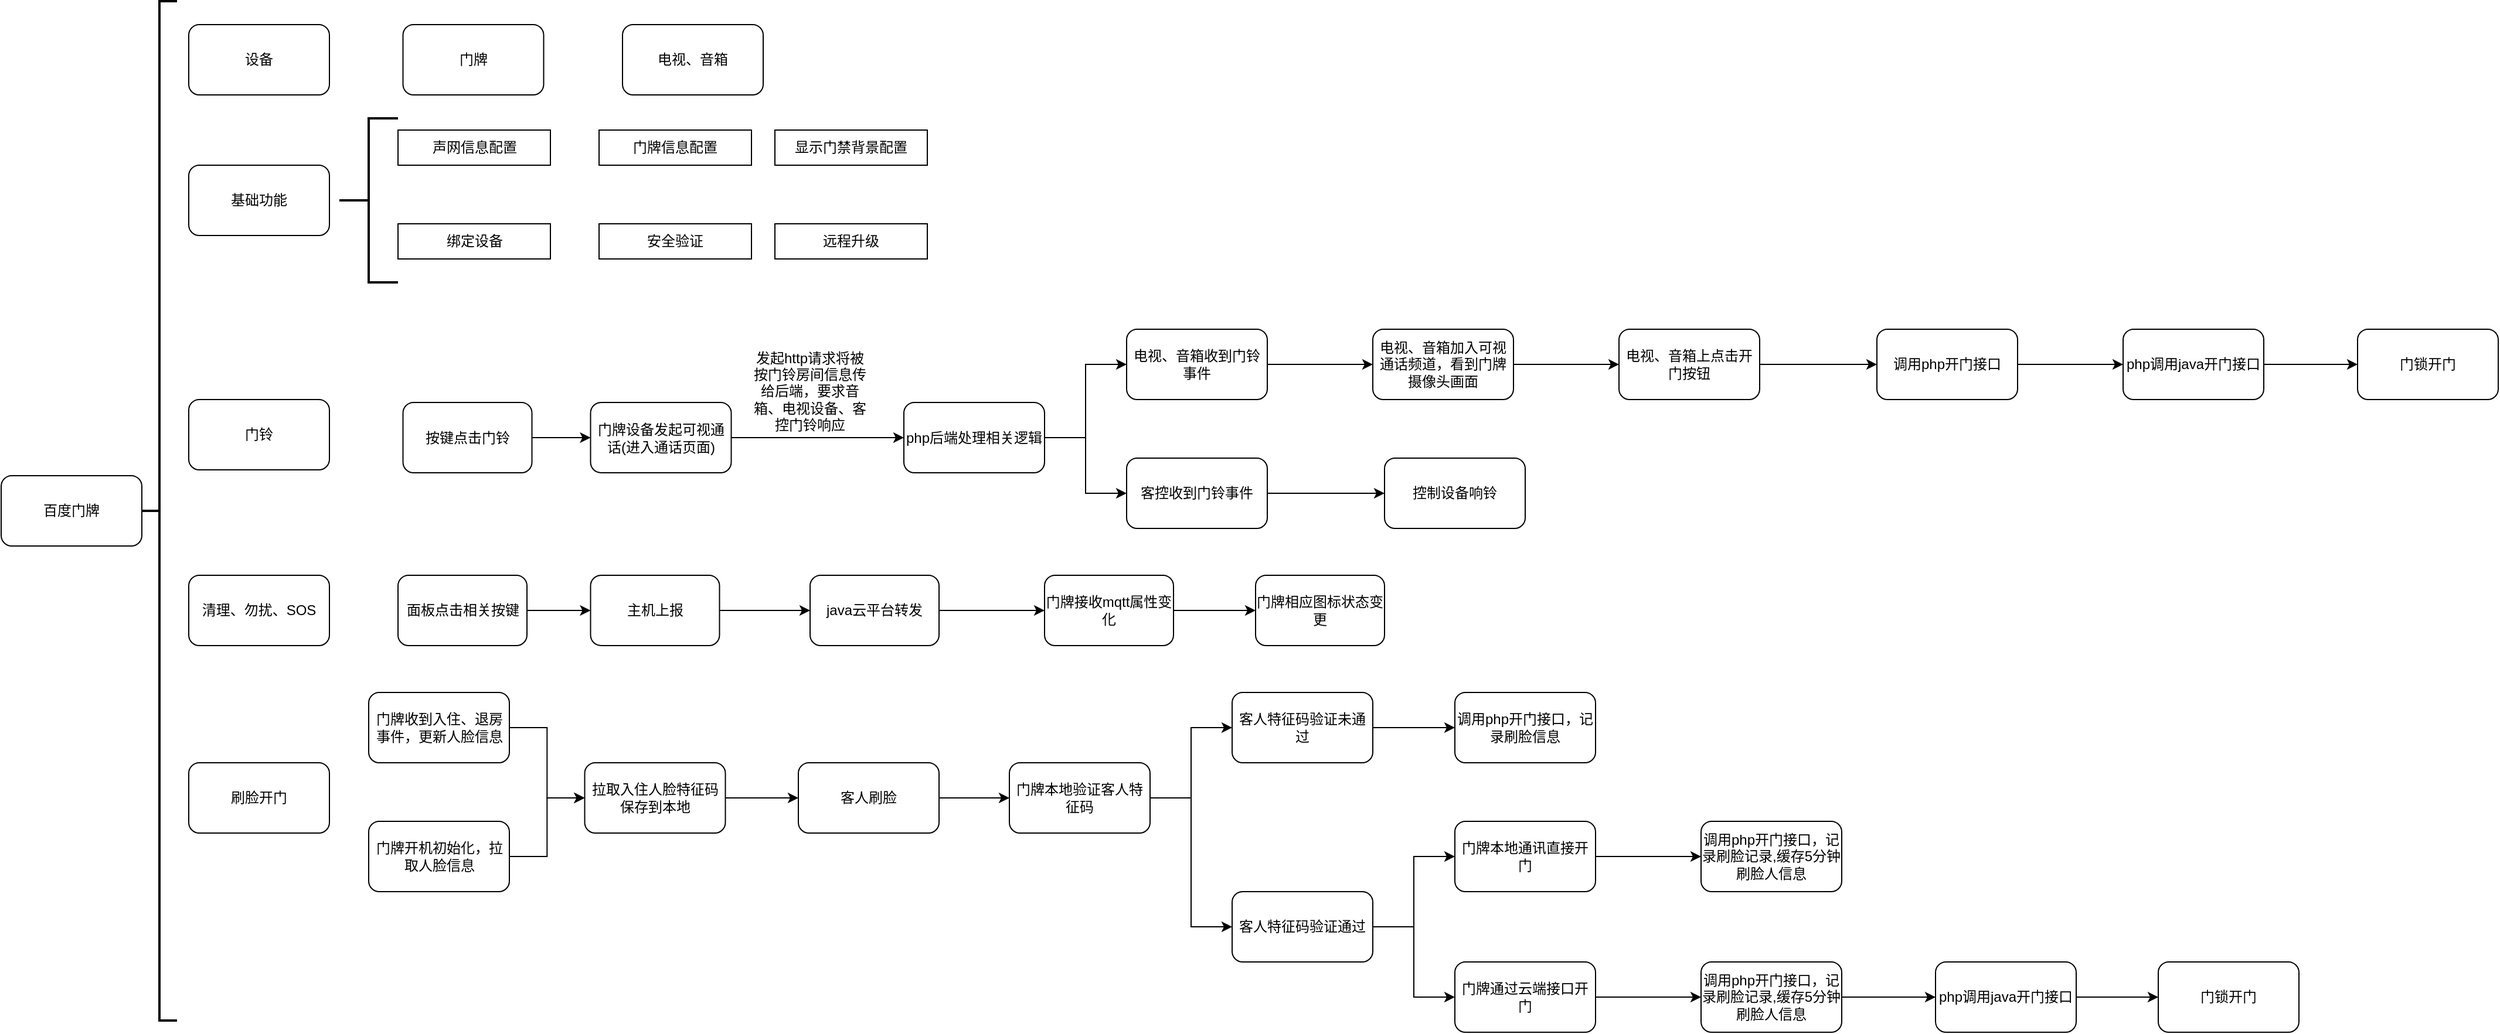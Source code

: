 <mxfile version="22.0.8" type="github">
  <diagram name="第 1 页" id="fPgfxLH1vUaf4vWl7ehr">
    <mxGraphModel dx="1034" dy="432" grid="1" gridSize="10" guides="1" tooltips="1" connect="1" arrows="1" fold="1" page="1" pageScale="1" pageWidth="827" pageHeight="1169" math="0" shadow="0">
      <root>
        <mxCell id="0" />
        <mxCell id="1" parent="0" />
        <mxCell id="tCNvh4tEcVVTbbnTu76i-1" value="百度门牌" style="rounded=1;whiteSpace=wrap;html=1;" vertex="1" parent="1">
          <mxGeometry x="100" y="655" width="120" height="60" as="geometry" />
        </mxCell>
        <mxCell id="tCNvh4tEcVVTbbnTu76i-2" value="" style="strokeWidth=2;html=1;shape=mxgraph.flowchart.annotation_2;align=left;labelPosition=right;pointerEvents=1;" vertex="1" parent="1">
          <mxGeometry x="220" y="250" width="30" height="870" as="geometry" />
        </mxCell>
        <mxCell id="tCNvh4tEcVVTbbnTu76i-3" value="基础功能" style="rounded=1;whiteSpace=wrap;html=1;" vertex="1" parent="1">
          <mxGeometry x="260" y="390" width="120" height="60" as="geometry" />
        </mxCell>
        <mxCell id="tCNvh4tEcVVTbbnTu76i-4" value="" style="strokeWidth=2;html=1;shape=mxgraph.flowchart.annotation_2;align=left;labelPosition=right;pointerEvents=1;points=[[0,0.5,0,0,0],[0.5,0,0,0,0],[0.5,1,0,0,0],[1,0,0,0,0],[1,0.5,0,0,0],[1,1,0,0,0]];" vertex="1" parent="1">
          <mxGeometry x="388.5" y="350" width="50" height="140" as="geometry" />
        </mxCell>
        <mxCell id="tCNvh4tEcVVTbbnTu76i-5" value="声网信息配置" style="rounded=0;whiteSpace=wrap;html=1;" vertex="1" parent="1">
          <mxGeometry x="438.5" y="360" width="130" height="30" as="geometry" />
        </mxCell>
        <mxCell id="tCNvh4tEcVVTbbnTu76i-6" value="门牌信息配置" style="rounded=0;whiteSpace=wrap;html=1;" vertex="1" parent="1">
          <mxGeometry x="610" y="360" width="130" height="30" as="geometry" />
        </mxCell>
        <mxCell id="tCNvh4tEcVVTbbnTu76i-9" value="显示门禁背景配置" style="rounded=0;whiteSpace=wrap;html=1;" vertex="1" parent="1">
          <mxGeometry x="760" y="360" width="130" height="30" as="geometry" />
        </mxCell>
        <mxCell id="tCNvh4tEcVVTbbnTu76i-10" value="绑定设备" style="rounded=0;whiteSpace=wrap;html=1;" vertex="1" parent="1">
          <mxGeometry x="438.5" y="440" width="130" height="30" as="geometry" />
        </mxCell>
        <mxCell id="tCNvh4tEcVVTbbnTu76i-11" value="门铃" style="rounded=1;whiteSpace=wrap;html=1;" vertex="1" parent="1">
          <mxGeometry x="260" y="590" width="120" height="60" as="geometry" />
        </mxCell>
        <mxCell id="tCNvh4tEcVVTbbnTu76i-12" value="设备" style="rounded=1;whiteSpace=wrap;html=1;" vertex="1" parent="1">
          <mxGeometry x="260" y="270" width="120" height="60" as="geometry" />
        </mxCell>
        <mxCell id="tCNvh4tEcVVTbbnTu76i-13" value="门牌" style="rounded=1;whiteSpace=wrap;html=1;" vertex="1" parent="1">
          <mxGeometry x="442.75" y="270" width="120" height="60" as="geometry" />
        </mxCell>
        <mxCell id="tCNvh4tEcVVTbbnTu76i-14" value="电视、音箱" style="rounded=1;whiteSpace=wrap;html=1;" vertex="1" parent="1">
          <mxGeometry x="630" y="270" width="120" height="60" as="geometry" />
        </mxCell>
        <mxCell id="tCNvh4tEcVVTbbnTu76i-16" style="edgeStyle=orthogonalEdgeStyle;rounded=0;orthogonalLoop=1;jettySize=auto;html=1;exitX=1;exitY=0.5;exitDx=0;exitDy=0;entryX=0;entryY=0.5;entryDx=0;entryDy=0;" edge="1" parent="1" source="tCNvh4tEcVVTbbnTu76i-17" target="tCNvh4tEcVVTbbnTu76i-19">
          <mxGeometry relative="1" as="geometry" />
        </mxCell>
        <mxCell id="tCNvh4tEcVVTbbnTu76i-17" value="按键点击门铃" style="rounded=1;whiteSpace=wrap;html=1;" vertex="1" parent="1">
          <mxGeometry x="442.75" y="592.5" width="110" height="60" as="geometry" />
        </mxCell>
        <mxCell id="tCNvh4tEcVVTbbnTu76i-18" style="edgeStyle=orthogonalEdgeStyle;rounded=0;orthogonalLoop=1;jettySize=auto;html=1;exitX=1;exitY=0.5;exitDx=0;exitDy=0;entryX=0;entryY=0.5;entryDx=0;entryDy=0;" edge="1" parent="1" source="tCNvh4tEcVVTbbnTu76i-19" target="tCNvh4tEcVVTbbnTu76i-21">
          <mxGeometry relative="1" as="geometry">
            <Array as="points">
              <mxPoint x="870" y="623" />
            </Array>
          </mxGeometry>
        </mxCell>
        <mxCell id="tCNvh4tEcVVTbbnTu76i-19" value="门牌设备发起可视通话(进入通话页面)" style="rounded=1;whiteSpace=wrap;html=1;" vertex="1" parent="1">
          <mxGeometry x="602.75" y="592.5" width="120" height="60" as="geometry" />
        </mxCell>
        <mxCell id="tCNvh4tEcVVTbbnTu76i-70" style="edgeStyle=orthogonalEdgeStyle;rounded=0;orthogonalLoop=1;jettySize=auto;html=1;exitX=1;exitY=0.5;exitDx=0;exitDy=0;entryX=0;entryY=0.5;entryDx=0;entryDy=0;" edge="1" parent="1" source="tCNvh4tEcVVTbbnTu76i-21" target="tCNvh4tEcVVTbbnTu76i-23">
          <mxGeometry relative="1" as="geometry" />
        </mxCell>
        <mxCell id="tCNvh4tEcVVTbbnTu76i-72" style="edgeStyle=orthogonalEdgeStyle;rounded=0;orthogonalLoop=1;jettySize=auto;html=1;exitX=1;exitY=0.5;exitDx=0;exitDy=0;entryX=0;entryY=0.5;entryDx=0;entryDy=0;" edge="1" parent="1" source="tCNvh4tEcVVTbbnTu76i-21" target="tCNvh4tEcVVTbbnTu76i-71">
          <mxGeometry relative="1" as="geometry" />
        </mxCell>
        <mxCell id="tCNvh4tEcVVTbbnTu76i-21" value="php后端处理相关逻辑" style="rounded=1;whiteSpace=wrap;html=1;" vertex="1" parent="1">
          <mxGeometry x="870" y="592.5" width="120" height="60" as="geometry" />
        </mxCell>
        <mxCell id="tCNvh4tEcVVTbbnTu76i-76" style="edgeStyle=orthogonalEdgeStyle;rounded=0;orthogonalLoop=1;jettySize=auto;html=1;exitX=1;exitY=0.5;exitDx=0;exitDy=0;" edge="1" parent="1" source="tCNvh4tEcVVTbbnTu76i-23" target="tCNvh4tEcVVTbbnTu76i-75">
          <mxGeometry relative="1" as="geometry" />
        </mxCell>
        <mxCell id="tCNvh4tEcVVTbbnTu76i-23" value="电视、音箱收到门铃事件" style="rounded=1;whiteSpace=wrap;html=1;" vertex="1" parent="1">
          <mxGeometry x="1060" y="530" width="120" height="60" as="geometry" />
        </mxCell>
        <mxCell id="tCNvh4tEcVVTbbnTu76i-24" value="发起http请求将被按门铃房间信息传给后端，要求音箱、电视设备、客控门铃响应" style="text;html=1;strokeColor=none;fillColor=none;align=center;verticalAlign=middle;whiteSpace=wrap;rounded=0;" vertex="1" parent="1">
          <mxGeometry x="740" y="555" width="100" height="55" as="geometry" />
        </mxCell>
        <mxCell id="tCNvh4tEcVVTbbnTu76i-68" value="安全验证" style="rounded=0;whiteSpace=wrap;html=1;" vertex="1" parent="1">
          <mxGeometry x="610" y="440" width="130" height="30" as="geometry" />
        </mxCell>
        <mxCell id="tCNvh4tEcVVTbbnTu76i-69" value="远程升级" style="rounded=0;whiteSpace=wrap;html=1;" vertex="1" parent="1">
          <mxGeometry x="760" y="440" width="130" height="30" as="geometry" />
        </mxCell>
        <mxCell id="tCNvh4tEcVVTbbnTu76i-74" style="edgeStyle=orthogonalEdgeStyle;rounded=0;orthogonalLoop=1;jettySize=auto;html=1;exitX=1;exitY=0.5;exitDx=0;exitDy=0;entryX=0;entryY=0.5;entryDx=0;entryDy=0;" edge="1" parent="1" source="tCNvh4tEcVVTbbnTu76i-71" target="tCNvh4tEcVVTbbnTu76i-73">
          <mxGeometry relative="1" as="geometry" />
        </mxCell>
        <mxCell id="tCNvh4tEcVVTbbnTu76i-71" value="客控收到门铃事件" style="rounded=1;whiteSpace=wrap;html=1;" vertex="1" parent="1">
          <mxGeometry x="1060" y="640" width="120" height="60" as="geometry" />
        </mxCell>
        <mxCell id="tCNvh4tEcVVTbbnTu76i-73" value="控制设备响铃" style="rounded=1;whiteSpace=wrap;html=1;" vertex="1" parent="1">
          <mxGeometry x="1280" y="640" width="120" height="60" as="geometry" />
        </mxCell>
        <mxCell id="tCNvh4tEcVVTbbnTu76i-78" style="edgeStyle=orthogonalEdgeStyle;rounded=0;orthogonalLoop=1;jettySize=auto;html=1;exitX=1;exitY=0.5;exitDx=0;exitDy=0;entryX=0;entryY=0.5;entryDx=0;entryDy=0;" edge="1" parent="1" source="tCNvh4tEcVVTbbnTu76i-75" target="tCNvh4tEcVVTbbnTu76i-77">
          <mxGeometry relative="1" as="geometry" />
        </mxCell>
        <mxCell id="tCNvh4tEcVVTbbnTu76i-75" value="电视、音箱加入可视通话频道，看到门牌摄像头画面" style="rounded=1;whiteSpace=wrap;html=1;" vertex="1" parent="1">
          <mxGeometry x="1270" y="530" width="120" height="60" as="geometry" />
        </mxCell>
        <mxCell id="tCNvh4tEcVVTbbnTu76i-80" style="edgeStyle=orthogonalEdgeStyle;rounded=0;orthogonalLoop=1;jettySize=auto;html=1;exitX=1;exitY=0.5;exitDx=0;exitDy=0;entryX=0;entryY=0.5;entryDx=0;entryDy=0;" edge="1" parent="1" source="tCNvh4tEcVVTbbnTu76i-77" target="tCNvh4tEcVVTbbnTu76i-79">
          <mxGeometry relative="1" as="geometry" />
        </mxCell>
        <mxCell id="tCNvh4tEcVVTbbnTu76i-77" value="电视、音箱上点击开门按钮" style="rounded=1;whiteSpace=wrap;html=1;" vertex="1" parent="1">
          <mxGeometry x="1480" y="530" width="120" height="60" as="geometry" />
        </mxCell>
        <mxCell id="tCNvh4tEcVVTbbnTu76i-82" style="edgeStyle=orthogonalEdgeStyle;rounded=0;orthogonalLoop=1;jettySize=auto;html=1;exitX=1;exitY=0.5;exitDx=0;exitDy=0;entryX=0;entryY=0.5;entryDx=0;entryDy=0;" edge="1" parent="1" source="tCNvh4tEcVVTbbnTu76i-79" target="tCNvh4tEcVVTbbnTu76i-81">
          <mxGeometry relative="1" as="geometry" />
        </mxCell>
        <mxCell id="tCNvh4tEcVVTbbnTu76i-79" value="调用php开门接口" style="rounded=1;whiteSpace=wrap;html=1;" vertex="1" parent="1">
          <mxGeometry x="1700" y="530" width="120" height="60" as="geometry" />
        </mxCell>
        <mxCell id="tCNvh4tEcVVTbbnTu76i-84" style="edgeStyle=orthogonalEdgeStyle;rounded=0;orthogonalLoop=1;jettySize=auto;html=1;exitX=1;exitY=0.5;exitDx=0;exitDy=0;entryX=0;entryY=0.5;entryDx=0;entryDy=0;" edge="1" parent="1" source="tCNvh4tEcVVTbbnTu76i-81" target="tCNvh4tEcVVTbbnTu76i-83">
          <mxGeometry relative="1" as="geometry" />
        </mxCell>
        <mxCell id="tCNvh4tEcVVTbbnTu76i-81" value="php调用java开门接口" style="rounded=1;whiteSpace=wrap;html=1;" vertex="1" parent="1">
          <mxGeometry x="1910" y="530" width="120" height="60" as="geometry" />
        </mxCell>
        <mxCell id="tCNvh4tEcVVTbbnTu76i-83" value="门锁开门" style="rounded=1;whiteSpace=wrap;html=1;" vertex="1" parent="1">
          <mxGeometry x="2110" y="530" width="120" height="60" as="geometry" />
        </mxCell>
        <mxCell id="tCNvh4tEcVVTbbnTu76i-85" value="清理、勿扰、SOS" style="rounded=1;whiteSpace=wrap;html=1;" vertex="1" parent="1">
          <mxGeometry x="260" y="740" width="120" height="60" as="geometry" />
        </mxCell>
        <mxCell id="tCNvh4tEcVVTbbnTu76i-88" style="edgeStyle=orthogonalEdgeStyle;rounded=0;orthogonalLoop=1;jettySize=auto;html=1;exitX=1;exitY=0.5;exitDx=0;exitDy=0;entryX=0;entryY=0.5;entryDx=0;entryDy=0;" edge="1" parent="1" source="tCNvh4tEcVVTbbnTu76i-86" target="tCNvh4tEcVVTbbnTu76i-87">
          <mxGeometry relative="1" as="geometry" />
        </mxCell>
        <mxCell id="tCNvh4tEcVVTbbnTu76i-86" value="面板点击相关按键" style="rounded=1;whiteSpace=wrap;html=1;" vertex="1" parent="1">
          <mxGeometry x="438.5" y="740" width="110" height="60" as="geometry" />
        </mxCell>
        <mxCell id="tCNvh4tEcVVTbbnTu76i-90" style="edgeStyle=orthogonalEdgeStyle;rounded=0;orthogonalLoop=1;jettySize=auto;html=1;exitX=1;exitY=0.5;exitDx=0;exitDy=0;entryX=0;entryY=0.5;entryDx=0;entryDy=0;" edge="1" parent="1" source="tCNvh4tEcVVTbbnTu76i-87" target="tCNvh4tEcVVTbbnTu76i-89">
          <mxGeometry relative="1" as="geometry" />
        </mxCell>
        <mxCell id="tCNvh4tEcVVTbbnTu76i-87" value="主机上报" style="rounded=1;whiteSpace=wrap;html=1;" vertex="1" parent="1">
          <mxGeometry x="602.75" y="740" width="110" height="60" as="geometry" />
        </mxCell>
        <mxCell id="tCNvh4tEcVVTbbnTu76i-92" style="edgeStyle=orthogonalEdgeStyle;rounded=0;orthogonalLoop=1;jettySize=auto;html=1;exitX=1;exitY=0.5;exitDx=0;exitDy=0;entryX=0;entryY=0.5;entryDx=0;entryDy=0;" edge="1" parent="1" source="tCNvh4tEcVVTbbnTu76i-89" target="tCNvh4tEcVVTbbnTu76i-91">
          <mxGeometry relative="1" as="geometry" />
        </mxCell>
        <mxCell id="tCNvh4tEcVVTbbnTu76i-89" value="java云平台转发" style="rounded=1;whiteSpace=wrap;html=1;" vertex="1" parent="1">
          <mxGeometry x="790" y="740" width="110" height="60" as="geometry" />
        </mxCell>
        <mxCell id="tCNvh4tEcVVTbbnTu76i-94" style="edgeStyle=orthogonalEdgeStyle;rounded=0;orthogonalLoop=1;jettySize=auto;html=1;exitX=1;exitY=0.5;exitDx=0;exitDy=0;" edge="1" parent="1" source="tCNvh4tEcVVTbbnTu76i-91" target="tCNvh4tEcVVTbbnTu76i-93">
          <mxGeometry relative="1" as="geometry" />
        </mxCell>
        <mxCell id="tCNvh4tEcVVTbbnTu76i-91" value="门牌接收mqtt属性变化" style="rounded=1;whiteSpace=wrap;html=1;" vertex="1" parent="1">
          <mxGeometry x="990" y="740" width="110" height="60" as="geometry" />
        </mxCell>
        <mxCell id="tCNvh4tEcVVTbbnTu76i-93" value="门牌相应图标状态变更" style="rounded=1;whiteSpace=wrap;html=1;" vertex="1" parent="1">
          <mxGeometry x="1170" y="740" width="110" height="60" as="geometry" />
        </mxCell>
        <mxCell id="tCNvh4tEcVVTbbnTu76i-95" value="刷脸开门" style="rounded=1;whiteSpace=wrap;html=1;" vertex="1" parent="1">
          <mxGeometry x="260" y="900" width="120" height="60" as="geometry" />
        </mxCell>
        <mxCell id="tCNvh4tEcVVTbbnTu76i-105" style="edgeStyle=orthogonalEdgeStyle;rounded=0;orthogonalLoop=1;jettySize=auto;html=1;exitX=1;exitY=0.5;exitDx=0;exitDy=0;entryX=0;entryY=0.5;entryDx=0;entryDy=0;" edge="1" parent="1" source="tCNvh4tEcVVTbbnTu76i-96" target="tCNvh4tEcVVTbbnTu76i-103">
          <mxGeometry relative="1" as="geometry" />
        </mxCell>
        <mxCell id="tCNvh4tEcVVTbbnTu76i-96" value="拉取入住人脸特征码保存到本地" style="rounded=1;whiteSpace=wrap;html=1;" vertex="1" parent="1">
          <mxGeometry x="597.75" y="900" width="120" height="60" as="geometry" />
        </mxCell>
        <mxCell id="tCNvh4tEcVVTbbnTu76i-99" style="edgeStyle=orthogonalEdgeStyle;rounded=0;orthogonalLoop=1;jettySize=auto;html=1;exitX=1;exitY=0.5;exitDx=0;exitDy=0;" edge="1" parent="1" source="tCNvh4tEcVVTbbnTu76i-97" target="tCNvh4tEcVVTbbnTu76i-96">
          <mxGeometry relative="1" as="geometry" />
        </mxCell>
        <mxCell id="tCNvh4tEcVVTbbnTu76i-97" value="门牌收到入住、退房事件，更新人脸信息" style="rounded=1;whiteSpace=wrap;html=1;" vertex="1" parent="1">
          <mxGeometry x="413.5" y="840" width="120" height="60" as="geometry" />
        </mxCell>
        <mxCell id="tCNvh4tEcVVTbbnTu76i-101" style="edgeStyle=orthogonalEdgeStyle;rounded=0;orthogonalLoop=1;jettySize=auto;html=1;exitX=1;exitY=0.5;exitDx=0;exitDy=0;entryX=0;entryY=0.5;entryDx=0;entryDy=0;" edge="1" parent="1" source="tCNvh4tEcVVTbbnTu76i-98" target="tCNvh4tEcVVTbbnTu76i-96">
          <mxGeometry relative="1" as="geometry" />
        </mxCell>
        <mxCell id="tCNvh4tEcVVTbbnTu76i-98" value="门牌开机初始化，拉取人脸信息" style="rounded=1;whiteSpace=wrap;html=1;" vertex="1" parent="1">
          <mxGeometry x="413.5" y="950" width="120" height="60" as="geometry" />
        </mxCell>
        <mxCell id="tCNvh4tEcVVTbbnTu76i-106" style="edgeStyle=orthogonalEdgeStyle;rounded=0;orthogonalLoop=1;jettySize=auto;html=1;exitX=1;exitY=0.5;exitDx=0;exitDy=0;entryX=0;entryY=0.5;entryDx=0;entryDy=0;" edge="1" parent="1" source="tCNvh4tEcVVTbbnTu76i-103" target="tCNvh4tEcVVTbbnTu76i-104">
          <mxGeometry relative="1" as="geometry" />
        </mxCell>
        <mxCell id="tCNvh4tEcVVTbbnTu76i-103" value="客人刷脸" style="rounded=1;whiteSpace=wrap;html=1;" vertex="1" parent="1">
          <mxGeometry x="780" y="900" width="120" height="60" as="geometry" />
        </mxCell>
        <mxCell id="tCNvh4tEcVVTbbnTu76i-110" style="edgeStyle=orthogonalEdgeStyle;rounded=0;orthogonalLoop=1;jettySize=auto;html=1;exitX=1;exitY=0.5;exitDx=0;exitDy=0;entryX=0;entryY=0.5;entryDx=0;entryDy=0;" edge="1" parent="1" source="tCNvh4tEcVVTbbnTu76i-104" target="tCNvh4tEcVVTbbnTu76i-107">
          <mxGeometry relative="1" as="geometry" />
        </mxCell>
        <mxCell id="tCNvh4tEcVVTbbnTu76i-111" style="edgeStyle=orthogonalEdgeStyle;rounded=0;orthogonalLoop=1;jettySize=auto;html=1;exitX=1;exitY=0.5;exitDx=0;exitDy=0;entryX=0;entryY=0.5;entryDx=0;entryDy=0;" edge="1" parent="1" source="tCNvh4tEcVVTbbnTu76i-104" target="tCNvh4tEcVVTbbnTu76i-108">
          <mxGeometry relative="1" as="geometry" />
        </mxCell>
        <mxCell id="tCNvh4tEcVVTbbnTu76i-104" value="门牌本地验证客人特征码" style="rounded=1;whiteSpace=wrap;html=1;" vertex="1" parent="1">
          <mxGeometry x="960" y="900" width="120" height="60" as="geometry" />
        </mxCell>
        <mxCell id="tCNvh4tEcVVTbbnTu76i-112" style="edgeStyle=orthogonalEdgeStyle;rounded=0;orthogonalLoop=1;jettySize=auto;html=1;exitX=1;exitY=0.5;exitDx=0;exitDy=0;entryX=0;entryY=0.5;entryDx=0;entryDy=0;" edge="1" parent="1" source="tCNvh4tEcVVTbbnTu76i-107" target="tCNvh4tEcVVTbbnTu76i-109">
          <mxGeometry relative="1" as="geometry" />
        </mxCell>
        <mxCell id="tCNvh4tEcVVTbbnTu76i-107" value="客人特征码验证未通过" style="rounded=1;whiteSpace=wrap;html=1;" vertex="1" parent="1">
          <mxGeometry x="1150" y="840" width="120" height="60" as="geometry" />
        </mxCell>
        <mxCell id="tCNvh4tEcVVTbbnTu76i-116" style="edgeStyle=orthogonalEdgeStyle;rounded=0;orthogonalLoop=1;jettySize=auto;html=1;exitX=1;exitY=0.5;exitDx=0;exitDy=0;entryX=0;entryY=0.5;entryDx=0;entryDy=0;" edge="1" parent="1" source="tCNvh4tEcVVTbbnTu76i-108" target="tCNvh4tEcVVTbbnTu76i-114">
          <mxGeometry relative="1" as="geometry" />
        </mxCell>
        <mxCell id="tCNvh4tEcVVTbbnTu76i-119" style="edgeStyle=orthogonalEdgeStyle;rounded=0;orthogonalLoop=1;jettySize=auto;html=1;exitX=1;exitY=0.5;exitDx=0;exitDy=0;entryX=0;entryY=0.5;entryDx=0;entryDy=0;" edge="1" parent="1" source="tCNvh4tEcVVTbbnTu76i-108" target="tCNvh4tEcVVTbbnTu76i-118">
          <mxGeometry relative="1" as="geometry" />
        </mxCell>
        <mxCell id="tCNvh4tEcVVTbbnTu76i-108" value="客人特征码验证通过" style="rounded=1;whiteSpace=wrap;html=1;" vertex="1" parent="1">
          <mxGeometry x="1150" y="1010" width="120" height="60" as="geometry" />
        </mxCell>
        <mxCell id="tCNvh4tEcVVTbbnTu76i-109" value="调用php开门接口，记录刷脸信息" style="rounded=1;whiteSpace=wrap;html=1;" vertex="1" parent="1">
          <mxGeometry x="1340" y="840" width="120" height="60" as="geometry" />
        </mxCell>
        <mxCell id="tCNvh4tEcVVTbbnTu76i-117" style="edgeStyle=orthogonalEdgeStyle;rounded=0;orthogonalLoop=1;jettySize=auto;html=1;exitX=1;exitY=0.5;exitDx=0;exitDy=0;" edge="1" parent="1" source="tCNvh4tEcVVTbbnTu76i-114" target="tCNvh4tEcVVTbbnTu76i-115">
          <mxGeometry relative="1" as="geometry" />
        </mxCell>
        <mxCell id="tCNvh4tEcVVTbbnTu76i-114" value="门牌本地通讯直接开门" style="rounded=1;whiteSpace=wrap;html=1;" vertex="1" parent="1">
          <mxGeometry x="1340" y="950" width="120" height="60" as="geometry" />
        </mxCell>
        <mxCell id="tCNvh4tEcVVTbbnTu76i-115" value="调用php开门接口，记录刷脸记录,缓存5分钟刷脸人信息" style="rounded=1;whiteSpace=wrap;html=1;" vertex="1" parent="1">
          <mxGeometry x="1550" y="950" width="120" height="60" as="geometry" />
        </mxCell>
        <mxCell id="tCNvh4tEcVVTbbnTu76i-124" style="edgeStyle=orthogonalEdgeStyle;rounded=0;orthogonalLoop=1;jettySize=auto;html=1;exitX=1;exitY=0.5;exitDx=0;exitDy=0;entryX=0;entryY=0.5;entryDx=0;entryDy=0;" edge="1" parent="1" source="tCNvh4tEcVVTbbnTu76i-118" target="tCNvh4tEcVVTbbnTu76i-121">
          <mxGeometry relative="1" as="geometry" />
        </mxCell>
        <mxCell id="tCNvh4tEcVVTbbnTu76i-118" value="门牌通过云端接口开门" style="rounded=1;whiteSpace=wrap;html=1;" vertex="1" parent="1">
          <mxGeometry x="1340" y="1070" width="120" height="60" as="geometry" />
        </mxCell>
        <mxCell id="tCNvh4tEcVVTbbnTu76i-125" style="edgeStyle=orthogonalEdgeStyle;rounded=0;orthogonalLoop=1;jettySize=auto;html=1;exitX=1;exitY=0.5;exitDx=0;exitDy=0;" edge="1" parent="1" source="tCNvh4tEcVVTbbnTu76i-121" target="tCNvh4tEcVVTbbnTu76i-122">
          <mxGeometry relative="1" as="geometry" />
        </mxCell>
        <mxCell id="tCNvh4tEcVVTbbnTu76i-121" value="调用php开门接口，记录刷脸记录,缓存5分钟刷脸人信息" style="rounded=1;whiteSpace=wrap;html=1;" vertex="1" parent="1">
          <mxGeometry x="1550" y="1070" width="120" height="60" as="geometry" />
        </mxCell>
        <mxCell id="tCNvh4tEcVVTbbnTu76i-126" style="edgeStyle=orthogonalEdgeStyle;rounded=0;orthogonalLoop=1;jettySize=auto;html=1;exitX=1;exitY=0.5;exitDx=0;exitDy=0;entryX=0;entryY=0.5;entryDx=0;entryDy=0;" edge="1" parent="1" source="tCNvh4tEcVVTbbnTu76i-122" target="tCNvh4tEcVVTbbnTu76i-123">
          <mxGeometry relative="1" as="geometry" />
        </mxCell>
        <mxCell id="tCNvh4tEcVVTbbnTu76i-122" value="php调用java开门接口" style="rounded=1;whiteSpace=wrap;html=1;" vertex="1" parent="1">
          <mxGeometry x="1750" y="1070" width="120" height="60" as="geometry" />
        </mxCell>
        <mxCell id="tCNvh4tEcVVTbbnTu76i-123" value="门锁开门" style="rounded=1;whiteSpace=wrap;html=1;" vertex="1" parent="1">
          <mxGeometry x="1940" y="1070" width="120" height="60" as="geometry" />
        </mxCell>
      </root>
    </mxGraphModel>
  </diagram>
</mxfile>
